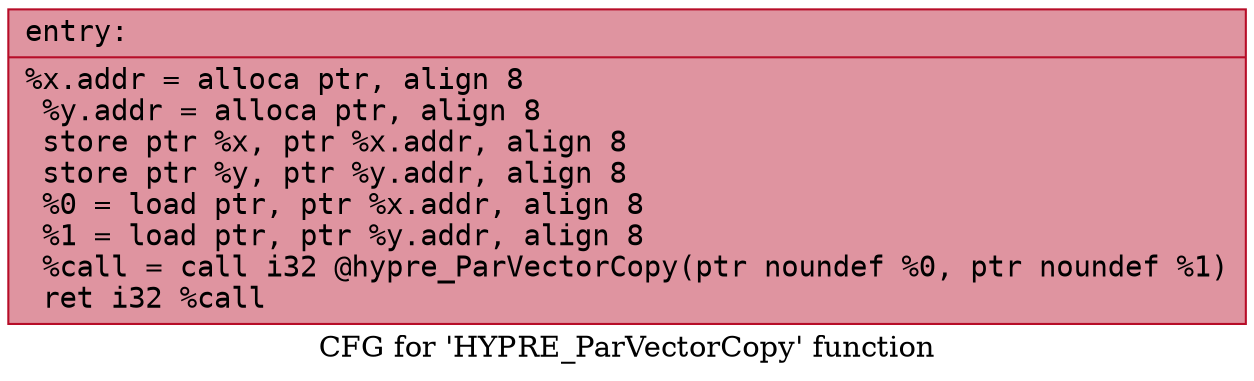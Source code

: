 digraph "CFG for 'HYPRE_ParVectorCopy' function" {
	label="CFG for 'HYPRE_ParVectorCopy' function";

	Node0x55a672e13b80 [shape=record,color="#b70d28ff", style=filled, fillcolor="#b70d2870" fontname="Courier",label="{entry:\l|  %x.addr = alloca ptr, align 8\l  %y.addr = alloca ptr, align 8\l  store ptr %x, ptr %x.addr, align 8\l  store ptr %y, ptr %y.addr, align 8\l  %0 = load ptr, ptr %x.addr, align 8\l  %1 = load ptr, ptr %y.addr, align 8\l  %call = call i32 @hypre_ParVectorCopy(ptr noundef %0, ptr noundef %1)\l  ret i32 %call\l}"];
}

